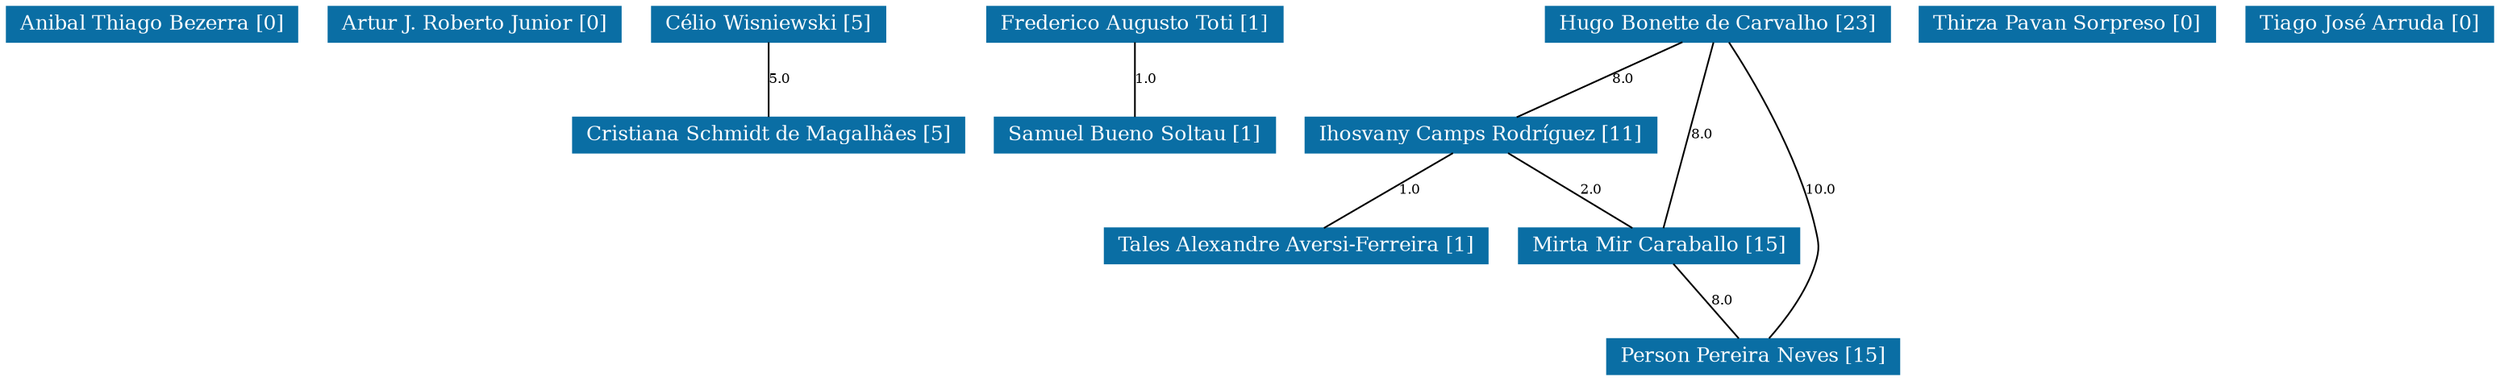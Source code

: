 strict graph grafo2 {
	graph [bb="0,0,1237.5,219",
		id=grafo2,
		overlap=False
	];
	node [fontsize=12,
		label="\N",
		shape=rectangle,
		style=filled
	];
	0	 [URL="membro-8478305453281130.html",
		color="#0A6EA4",
		fontcolor="#FFFFFF",
		height=0.29167,
		label="Anibal Thiago Bezerra [0]",
		pos="71.5,208.5",
		width=1.9861];
	1	 [URL="membro-6122155083160820.html",
		color="#0A6EA4",
		fontcolor="#FFFFFF",
		height=0.29167,
		label="Artur J. Roberto Junior [0]",
		pos="232.5,208.5",
		width=1.9861];
	2	 [URL="membro-4055079165002493.html",
		color="#0A6EA4",
		fontcolor="#FFFFFF",
		height=0.29167,
		label="Célio Wisniewski [5]",
		pos="380.5,208.5",
		width=1.6111];
	3	 [URL="membro-1140012060761818.html",
		color="#0A6EA4",
		fontcolor="#FFFFFF",
		height=0.29167,
		label="Cristiana Schmidt de Magalhães [5]",
		pos="380.5,142.5",
		width=2.5833];
	2 -- 3	 [fontsize=8,
		label=5.0,
		lp="385.5,175.5",
		pos="380.5,197.9 380.5,185.65 380.5,165.62 380.5,153.3"];
	4	 [URL="membro-5154949759339458.html",
		color="#0A6EA4",
		fontcolor="#FFFFFF",
		height=0.29167,
		label="Frederico Augusto Toti [1]",
		pos="560.5,208.5",
		width=1.9861];
	9	 [URL="membro-4318353199461089.html",
		color="#0A6EA4",
		fontcolor="#FFFFFF",
		height=0.29167,
		label="Samuel Bueno Soltau [1]",
		pos="560.5,142.5",
		width=1.9028];
	4 -- 9	 [fontsize=8,
		label=1.0,
		lp="565.5,175.5",
		pos="560.5,197.9 560.5,185.65 560.5,165.62 560.5,153.3"];
	5	 [URL="membro-1642083834158700.html",
		color="#0A6EA4",
		fontcolor="#FFFFFF",
		height=0.29167,
		label="Hugo Bonette de Carvalho [23]",
		pos="853.5,208.5",
		width=2.3194];
	6	 [URL="membro-3732563704810366.html",
		color="#0A6EA4",
		fontcolor="#FFFFFF",
		height=0.29167,
		label="Ihosvany Camps Rodríguez [11]",
		pos="732.5,142.5",
		width=2.3611];
	5 -- 6	 [fontsize=8,
		label=8.0,
		lp="804.5,175.5",
		pos="834.06,197.9 811.48,185.58 774.45,165.38 751.89,153.08"];
	7	 [URL="membro-6165304398755510.html",
		color="#0A6EA4",
		fontcolor="#FFFFFF",
		height=0.29167,
		label="Mirta Mir Caraballo [15]",
		pos="824.5,76.5",
		width=1.875];
	5 -- 7	 [fontsize=8,
		label=8.0,
		lp="845.5,142.5",
		pos="851.13,197.7 845.66,172.82 832.24,111.74 826.82,87.082"];
	8	 [URL="membro-2380268778692743.html",
		color="#0A6EA4",
		fontcolor="#FFFFFF",
		height=0.29167,
		label="Person Pereira Neves [15]",
		pos="872.5,10.5",
		width=1.9306];
	5 -- 8	 [fontsize=8,
		label=10.0,
		lp="903.5,109.5",
		pos="859.3,197.86 870.19,177.22 893.31,130 901.5,87 903.25,77.831 903.73,75.064 901.5,66 897.4,49.318 887.32,32.087 880.2,21.339"];
	6 -- 7	 [fontsize=8,
		label=2.0,
		lp="788.5,109.5",
		pos="747.28,131.9 764.45,119.58 792.6,99.383 809.76,87.078"];
	10	 [URL="membro-1101341437463729.html",
		color="#0A6EA4",
		fontcolor="#FFFFFF",
		height=0.29167,
		label="Tales Alexandre Aversi-Ferreira [1]",
		pos="646.5,76.5",
		width=2.5556];
	6 -- 10	 [fontsize=8,
		label=1.0,
		lp="699.5,109.5",
		pos="718.68,131.9 702.63,119.58 676.32,99.383 660.28,87.078"];
	7 -- 8	 [fontsize=8,
		label=8.0,
		lp="855.5,43.5",
		pos="832.21,65.896 841.12,53.653 855.68,33.622 864.65,21.297"];
	11	 [URL="membro-3940703666349048.html",
		color="#0A6EA4",
		fontcolor="#FFFFFF",
		height=0.29167,
		label="Thirza Pavan Sorpreso [0]",
		pos="1026.5,208.5",
		width=1.9722];
	12	 [URL="membro-2604391010090933.html",
		color="#0A6EA4",
		fontcolor="#FFFFFF",
		height=0.29167,
		label="Tiago José Arruda [0]",
		pos="1176.5,208.5",
		width=1.6944];
}
